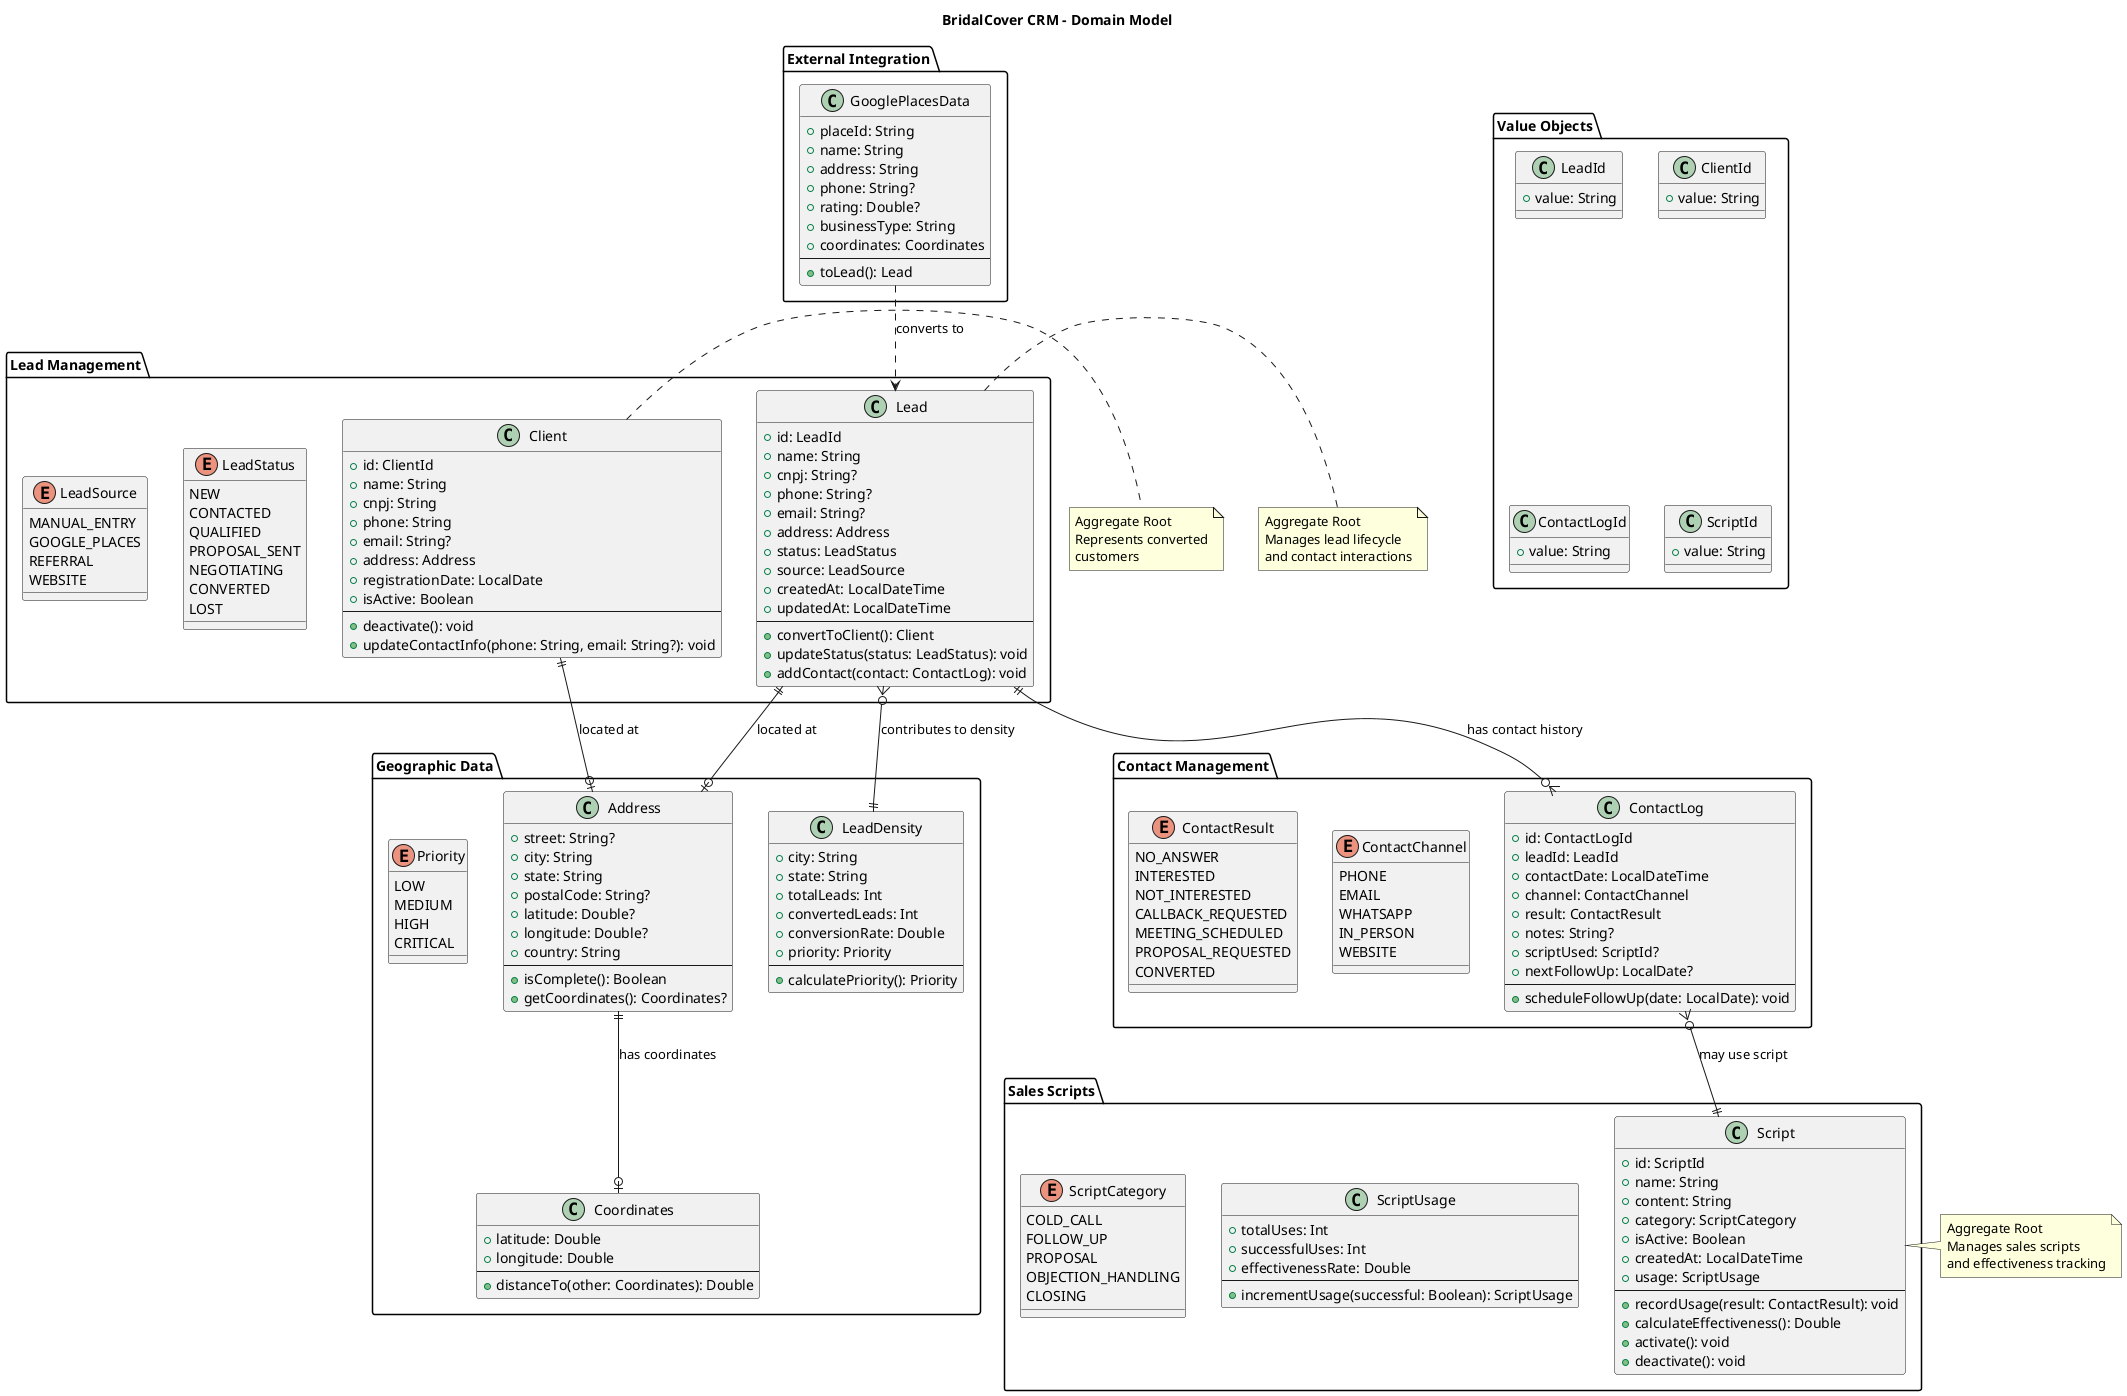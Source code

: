 @startuml Domain Model - BridalCover CRM

!define ENTITY class
!define VALUE_OBJECT class
!define AGGREGATE_ROOT class

title BridalCover CRM - Domain Model

package "Lead Management" {
    AGGREGATE_ROOT Lead {
        +id: LeadId
        +name: String
        +cnpj: String?
        +phone: String?
        +email: String?
        +address: Address
        +status: LeadStatus
        +source: LeadSource
        +createdAt: LocalDateTime
        +updatedAt: LocalDateTime
        --
        +convertToClient(): Client
        +updateStatus(status: LeadStatus): void
        +addContact(contact: ContactLog): void
    }

    AGGREGATE_ROOT Client {
        +id: ClientId
        +name: String
        +cnpj: String
        +phone: String
        +email: String?
        +address: Address
        +registrationDate: LocalDate
        +isActive: Boolean
        --
        +deactivate(): void
        +updateContactInfo(phone: String, email: String?): void
    }

    enum LeadStatus {
        NEW
        CONTACTED
        QUALIFIED
        PROPOSAL_SENT
        NEGOTIATING
        CONVERTED
        LOST
    }

    enum LeadSource {
        MANUAL_ENTRY
        GOOGLE_PLACES
        REFERRAL
        WEBSITE
    }
}

package "Contact Management" {
    ENTITY ContactLog {
        +id: ContactLogId
        +leadId: LeadId
        +contactDate: LocalDateTime
        +channel: ContactChannel
        +result: ContactResult
        +notes: String?
        +scriptUsed: ScriptId?
        +nextFollowUp: LocalDate?
        --
        +scheduleFollowUp(date: LocalDate): void
    }

    enum ContactChannel {
        PHONE
        EMAIL
        WHATSAPP
        IN_PERSON
        WEBSITE
    }

    enum ContactResult {
        NO_ANSWER
        INTERESTED
        NOT_INTERESTED
        CALLBACK_REQUESTED
        MEETING_SCHEDULED
        PROPOSAL_REQUESTED
        CONVERTED
    }
}

package "Sales Scripts" {
    AGGREGATE_ROOT Script {
        +id: ScriptId
        +name: String
        +content: String
        +category: ScriptCategory
        +isActive: Boolean
        +createdAt: LocalDateTime
        +usage: ScriptUsage
        --
        +recordUsage(result: ContactResult): void
        +calculateEffectiveness(): Double
        +activate(): void
        +deactivate(): void
    }

    VALUE_OBJECT ScriptUsage {
        +totalUses: Int
        +successfulUses: Int
        +effectivenessRate: Double
        --
        +incrementUsage(successful: Boolean): ScriptUsage
    }

    enum ScriptCategory {
        COLD_CALL
        FOLLOW_UP
        PROPOSAL
        OBJECTION_HANDLING
        CLOSING
    }
}

package "Geographic Data" {
    VALUE_OBJECT Address {
        +street: String?
        +city: String
        +state: String
        +postalCode: String?
        +latitude: Double?
        +longitude: Double?
        +country: String
        --
        +isComplete(): Boolean
        +getCoordinates(): Coordinates?
    }

    VALUE_OBJECT Coordinates {
        +latitude: Double
        +longitude: Double
        --
        +distanceTo(other: Coordinates): Double
    }

    ENTITY LeadDensity {
        +city: String
        +state: String
        +totalLeads: Int
        +convertedLeads: Int
        +conversionRate: Double
        +priority: Priority
        --
        +calculatePriority(): Priority
    }

    enum Priority {
        LOW
        MEDIUM
        HIGH
        CRITICAL
    }
}

package "External Integration" {
    VALUE_OBJECT GooglePlacesData {
        +placeId: String
        +name: String
        +address: String
        +phone: String?
        +rating: Double?
        +businessType: String
        +coordinates: Coordinates
        --
        +toLead(): Lead
    }
}

package "Value Objects" {
    VALUE_OBJECT LeadId {
        +value: String
    }

    VALUE_OBJECT ClientId {
        +value: String
    }

    VALUE_OBJECT ContactLogId {
        +value: String
    }

    VALUE_OBJECT ScriptId {
        +value: String
    }
}

' Relationships
Lead ||--o{ ContactLog : "has contact history"
Lead ||--o| Address : "located at"
Client ||--o| Address : "located at"
ContactLog }o--|| Script : "may use script"
Lead }o--|| LeadDensity : "contributes to density"
GooglePlacesData ..> Lead : "converts to"
Address ||--o| Coordinates : "has coordinates"

' Aggregates
note right of Lead : Aggregate Root\nManages lead lifecycle\nand contact interactions

note right of Client : Aggregate Root\nRepresents converted\ncustomers

note right of Script : Aggregate Root\nManages sales scripts\nand effectiveness tracking

@enduml 